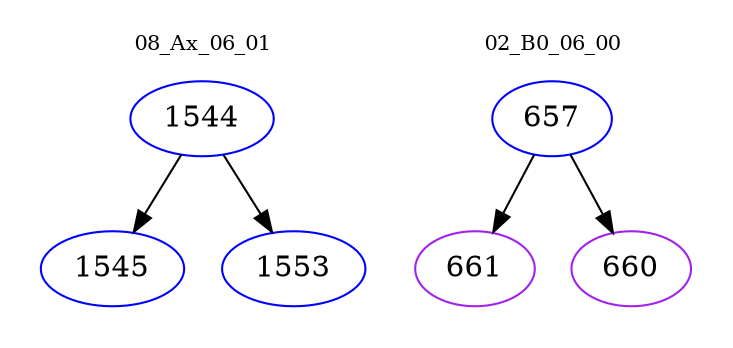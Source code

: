 digraph{
subgraph cluster_0 {
color = white
label = "08_Ax_06_01";
fontsize=10;
T0_1544 [label="1544", color="blue"]
T0_1544 -> T0_1545 [color="black"]
T0_1545 [label="1545", color="blue"]
T0_1544 -> T0_1553 [color="black"]
T0_1553 [label="1553", color="blue"]
}
subgraph cluster_1 {
color = white
label = "02_B0_06_00";
fontsize=10;
T1_657 [label="657", color="blue"]
T1_657 -> T1_661 [color="black"]
T1_661 [label="661", color="purple"]
T1_657 -> T1_660 [color="black"]
T1_660 [label="660", color="purple"]
}
}

